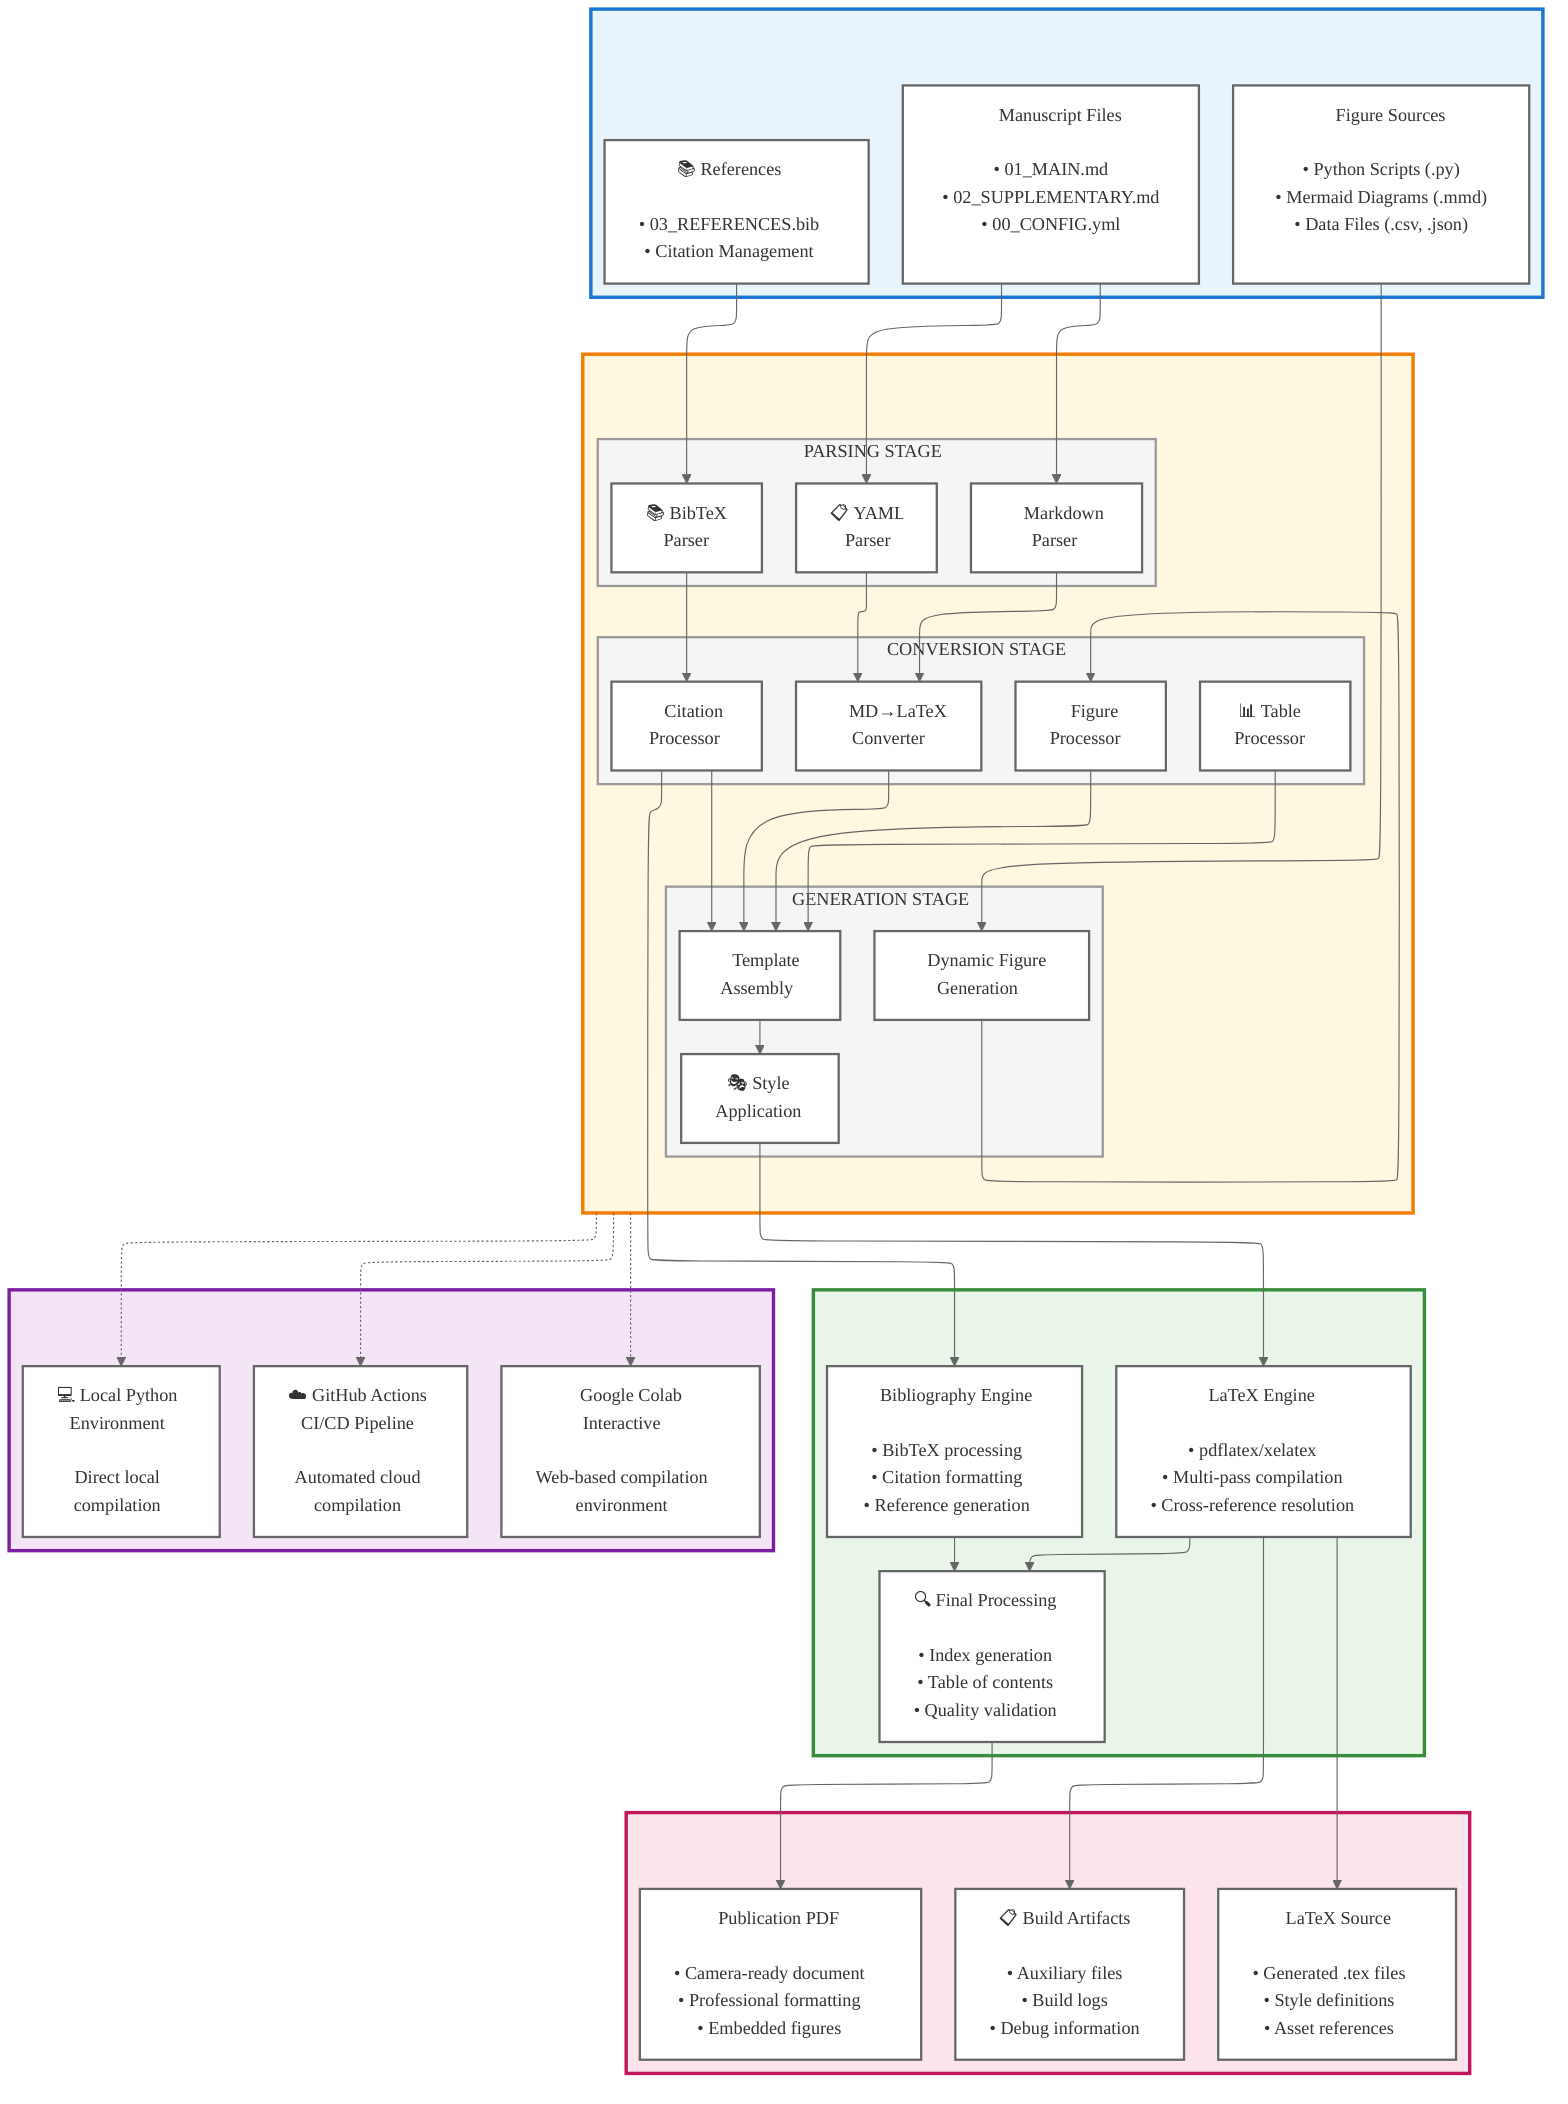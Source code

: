---
config:
  theme: base
  themeVariables:
    fontFamily: 'Arial, Helvetica, sans-serif'
    fontSize: 16px
    primaryColor: '#ffffff'
    primaryTextColor: '#333333'
    primaryBorderColor: '#cccccc'
    lineColor: '#666666'
    background: '#ffffff'
  layout: elk
---
flowchart TD
 subgraph A[" "]
    direction TB
        A1["📄 Manuscript Files<br><br>• 01_MAIN.md<br>• 02_SUPPLEMENTARY.md<br>• 00_CONFIG.yml"]
        A2["📚 References<br><br>• 03_REFERENCES.bib<br>• Citation Management"]
        A3["🎨 Figure Sources<br><br>• Python Scripts (.py)<br>• Mermaid Diagrams (.mmd)<br>• Data Files (.csv, .json)"]
  end
 subgraph B1["PARSING STAGE"]
    direction LR
        B1A["📝 Markdown<br>Parser"]
        B1B["📋 YAML<br>Parser"]
        B1C["📚 BibTeX<br>Parser"]
  end
 subgraph B2["CONVERSION STAGE"]
    direction LR
        B2A["🔄 MD→LaTeX<br>Converter"]
        B2B["🎯 Figure<br>Processor"]
        B2C["📊 Table<br>Processor"]
        B2D["🔗 Citation<br>Processor"]
  end
 subgraph B3["GENERATION STAGE"]
    direction LR
        B3A["🎨 Dynamic Figure<br>Generation"]
        B3B["📐 Template<br>Assembly"]
        B3C["🎭 Style<br>Application"]
  end
 subgraph B[" "]
    direction TB
        B1
        B2
        B3
  end
 subgraph C[" "]
    direction TB
        C1["🔧 LaTeX Engine<br><br>• pdflatex/xelatex<br>• Multi-pass compilation<br>• Cross-reference resolution"]
        C2["📖 Bibliography Engine<br><br>• BibTeX processing<br>• Citation formatting<br>• Reference generation"]
        C3["🔍 Final Processing<br><br>• Index generation<br>• Table of contents<br>• Quality validation"]
  end
 subgraph D[" "]
    direction TB
        D1["📄 Publication PDF<br><br>• Camera-ready document<br>• Professional formatting<br>• Embedded figures"]
        D2["📝 LaTeX Source<br><br>• Generated .tex files<br>• Style definitions<br>• Asset references"]
        D3["📋 Build Artifacts<br><br>• Auxiliary files<br>• Build logs<br>• Debug information"]
  end
 subgraph E[" "]
    direction LR
        E1["☁️ GitHub Actions<br>CI/CD Pipeline<br><br>Automated cloud<br>compilation"]
        E2["📓 Google Colab<br>Interactive<br><br>Web-based compilation<br>environment"]
        E3["💻 Local Python<br>Environment<br><br>Direct local<br>compilation"]
  end
    A1 --> B1A & B1B
    A2 --> B1C
    A3 --> B3A
    B1A --> B2A
    B1B --> B2A
    B1C --> B2D
    B2A --> B3B
    B2B --> B3B
    B2C --> B3B
    B2D --> B3B & C2
    B3A --> B2B
    B3B --> B3C
    B3C --> C1
    C1 --> C3 & D2 & D3
    C2 --> C3
    C3 --> D1
    B -.-> E1 & E2 & E3

    A1:::componentBox
    A2:::componentBox
    A3:::componentBox
    B1A:::componentBox
    B1B:::componentBox
    B1C:::componentBox
    B2A:::componentBox
    B2B:::componentBox
    B2C:::componentBox
    B2D:::componentBox
    B3A:::componentBox
    B3B:::componentBox
    B3C:::componentBox
    C1:::componentBox
    C2:::componentBox
    C3:::componentBox
    D1:::componentBox
    D2:::componentBox
    D3:::componentBox
    E1:::componentBox
    E2:::componentBox
    E3:::componentBox
    A:::inputBox
    B:::processBox
    C:::compileBox
    D:::outputBox
    E:::deployBox
    B1:::stageBox
    B2:::stageBox
    B3:::stageBox

    classDef inputBox fill:#e8f4fd,stroke:#1976d2,stroke-width:3px,color:#333
    classDef processBox fill:#fff8e1,stroke:#f57c00,stroke-width:3px,color:#333
    classDef compileBox fill:#e8f5e8,stroke:#388e3c,stroke-width:3px,color:#333
    classDef outputBox fill:#fce4ec,stroke:#c2185b,stroke-width:3px,color:#333
    classDef deployBox fill:#f3e5f5,stroke:#7b1fa2,stroke-width:3px,color:#333
    classDef stageBox fill:#f5f5f5,stroke:#999999,stroke-width:2px,color:#333
    classDef componentBox fill:#ffffff,stroke:#666666,stroke-width:2px,color:#333